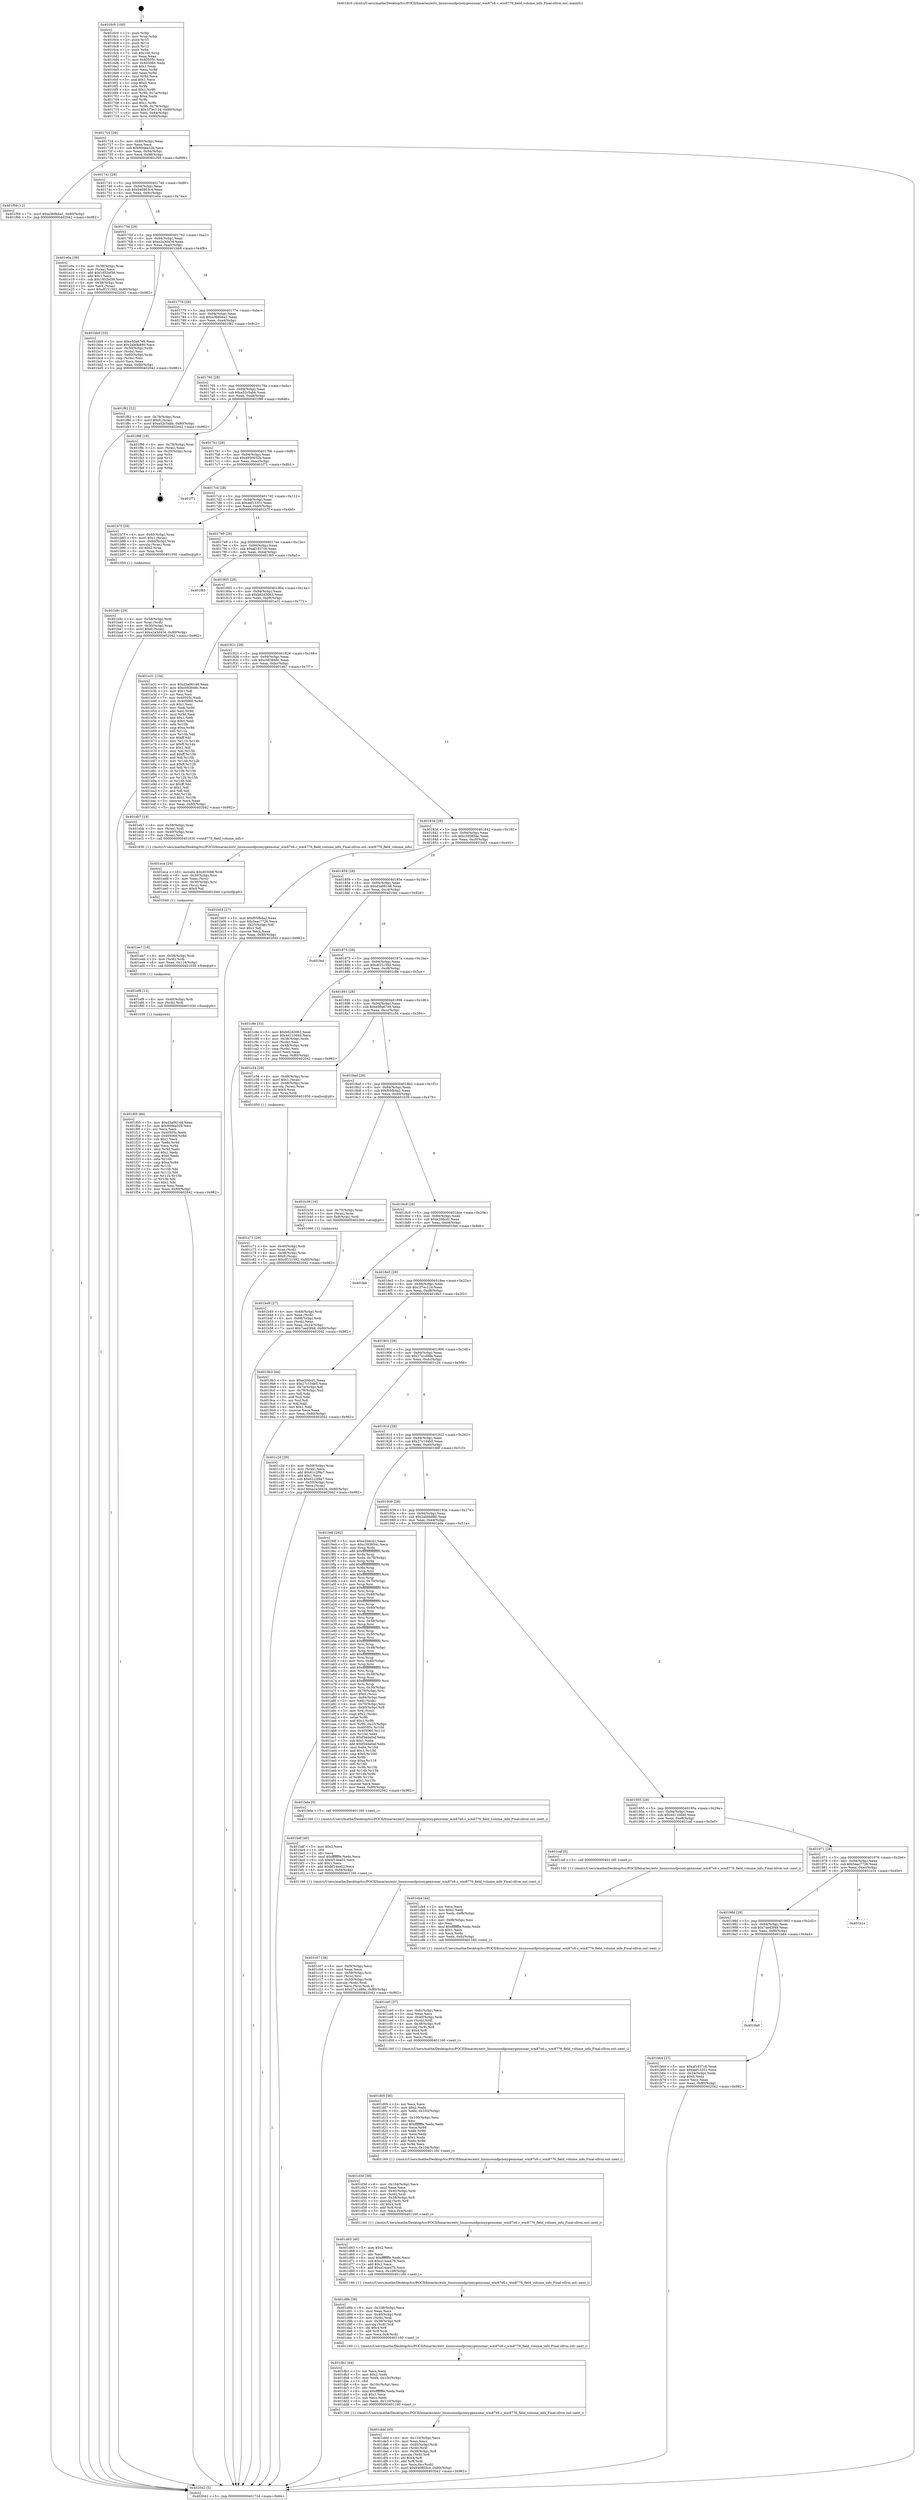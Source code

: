 digraph "0x4016c0" {
  label = "0x4016c0 (/mnt/c/Users/mathe/Desktop/tcc/POCII/binaries/extr_linuxsoundpcioxygenxonar_wm87x6.c_wm8776_field_volume_info_Final-ollvm.out::main(0))"
  labelloc = "t"
  node[shape=record]

  Entry [label="",width=0.3,height=0.3,shape=circle,fillcolor=black,style=filled]
  "0x401724" [label="{
     0x401724 [29]\l
     | [instrs]\l
     &nbsp;&nbsp;0x401724 \<+3\>: mov -0x80(%rbp),%eax\l
     &nbsp;&nbsp;0x401727 \<+2\>: mov %eax,%ecx\l
     &nbsp;&nbsp;0x401729 \<+6\>: sub $0x80dea32b,%ecx\l
     &nbsp;&nbsp;0x40172f \<+6\>: mov %eax,-0x94(%rbp)\l
     &nbsp;&nbsp;0x401735 \<+6\>: mov %ecx,-0x98(%rbp)\l
     &nbsp;&nbsp;0x40173b \<+6\>: je 0000000000401f59 \<main+0x899\>\l
  }"]
  "0x401f59" [label="{
     0x401f59 [12]\l
     | [instrs]\l
     &nbsp;&nbsp;0x401f59 \<+7\>: movl $0xa369bba1,-0x80(%rbp)\l
     &nbsp;&nbsp;0x401f60 \<+5\>: jmp 0000000000402042 \<main+0x982\>\l
  }"]
  "0x401741" [label="{
     0x401741 [28]\l
     | [instrs]\l
     &nbsp;&nbsp;0x401741 \<+5\>: jmp 0000000000401746 \<main+0x86\>\l
     &nbsp;&nbsp;0x401746 \<+6\>: mov -0x94(%rbp),%eax\l
     &nbsp;&nbsp;0x40174c \<+5\>: sub $0x940803c4,%eax\l
     &nbsp;&nbsp;0x401751 \<+6\>: mov %eax,-0x9c(%rbp)\l
     &nbsp;&nbsp;0x401757 \<+6\>: je 0000000000401e0a \<main+0x74a\>\l
  }"]
  Exit [label="",width=0.3,height=0.3,shape=circle,fillcolor=black,style=filled,peripheries=2]
  "0x401e0a" [label="{
     0x401e0a [39]\l
     | [instrs]\l
     &nbsp;&nbsp;0x401e0a \<+4\>: mov -0x38(%rbp),%rax\l
     &nbsp;&nbsp;0x401e0e \<+2\>: mov (%rax),%ecx\l
     &nbsp;&nbsp;0x401e10 \<+6\>: add $0x1852ef38,%ecx\l
     &nbsp;&nbsp;0x401e16 \<+3\>: add $0x1,%ecx\l
     &nbsp;&nbsp;0x401e19 \<+6\>: sub $0x1852ef38,%ecx\l
     &nbsp;&nbsp;0x401e1f \<+4\>: mov -0x38(%rbp),%rax\l
     &nbsp;&nbsp;0x401e23 \<+2\>: mov %ecx,(%rax)\l
     &nbsp;&nbsp;0x401e25 \<+7\>: movl $0xdf151592,-0x80(%rbp)\l
     &nbsp;&nbsp;0x401e2c \<+5\>: jmp 0000000000402042 \<main+0x982\>\l
  }"]
  "0x40175d" [label="{
     0x40175d [28]\l
     | [instrs]\l
     &nbsp;&nbsp;0x40175d \<+5\>: jmp 0000000000401762 \<main+0xa2\>\l
     &nbsp;&nbsp;0x401762 \<+6\>: mov -0x94(%rbp),%eax\l
     &nbsp;&nbsp;0x401768 \<+5\>: sub $0xa2a3d434,%eax\l
     &nbsp;&nbsp;0x40176d \<+6\>: mov %eax,-0xa0(%rbp)\l
     &nbsp;&nbsp;0x401773 \<+6\>: je 0000000000401bb9 \<main+0x4f9\>\l
  }"]
  "0x401f05" [label="{
     0x401f05 [84]\l
     | [instrs]\l
     &nbsp;&nbsp;0x401f05 \<+5\>: mov $0xd3a06148,%eax\l
     &nbsp;&nbsp;0x401f0a \<+5\>: mov $0x80dea32b,%esi\l
     &nbsp;&nbsp;0x401f0f \<+2\>: xor %ecx,%ecx\l
     &nbsp;&nbsp;0x401f11 \<+7\>: mov 0x40505c,%edx\l
     &nbsp;&nbsp;0x401f18 \<+8\>: mov 0x405060,%r8d\l
     &nbsp;&nbsp;0x401f20 \<+3\>: sub $0x1,%ecx\l
     &nbsp;&nbsp;0x401f23 \<+3\>: mov %edx,%r9d\l
     &nbsp;&nbsp;0x401f26 \<+3\>: add %ecx,%r9d\l
     &nbsp;&nbsp;0x401f29 \<+4\>: imul %r9d,%edx\l
     &nbsp;&nbsp;0x401f2d \<+3\>: and $0x1,%edx\l
     &nbsp;&nbsp;0x401f30 \<+3\>: cmp $0x0,%edx\l
     &nbsp;&nbsp;0x401f33 \<+4\>: sete %r10b\l
     &nbsp;&nbsp;0x401f37 \<+4\>: cmp $0xa,%r8d\l
     &nbsp;&nbsp;0x401f3b \<+4\>: setl %r11b\l
     &nbsp;&nbsp;0x401f3f \<+3\>: mov %r10b,%bl\l
     &nbsp;&nbsp;0x401f42 \<+3\>: and %r11b,%bl\l
     &nbsp;&nbsp;0x401f45 \<+3\>: xor %r11b,%r10b\l
     &nbsp;&nbsp;0x401f48 \<+3\>: or %r10b,%bl\l
     &nbsp;&nbsp;0x401f4b \<+3\>: test $0x1,%bl\l
     &nbsp;&nbsp;0x401f4e \<+3\>: cmovne %esi,%eax\l
     &nbsp;&nbsp;0x401f51 \<+3\>: mov %eax,-0x80(%rbp)\l
     &nbsp;&nbsp;0x401f54 \<+5\>: jmp 0000000000402042 \<main+0x982\>\l
  }"]
  "0x401bb9" [label="{
     0x401bb9 [33]\l
     | [instrs]\l
     &nbsp;&nbsp;0x401bb9 \<+5\>: mov $0xe50a67e9,%eax\l
     &nbsp;&nbsp;0x401bbe \<+5\>: mov $0x2ab0b880,%ecx\l
     &nbsp;&nbsp;0x401bc3 \<+4\>: mov -0x50(%rbp),%rdx\l
     &nbsp;&nbsp;0x401bc7 \<+2\>: mov (%rdx),%esi\l
     &nbsp;&nbsp;0x401bc9 \<+4\>: mov -0x60(%rbp),%rdx\l
     &nbsp;&nbsp;0x401bcd \<+2\>: cmp (%rdx),%esi\l
     &nbsp;&nbsp;0x401bcf \<+3\>: cmovl %ecx,%eax\l
     &nbsp;&nbsp;0x401bd2 \<+3\>: mov %eax,-0x80(%rbp)\l
     &nbsp;&nbsp;0x401bd5 \<+5\>: jmp 0000000000402042 \<main+0x982\>\l
  }"]
  "0x401779" [label="{
     0x401779 [28]\l
     | [instrs]\l
     &nbsp;&nbsp;0x401779 \<+5\>: jmp 000000000040177e \<main+0xbe\>\l
     &nbsp;&nbsp;0x40177e \<+6\>: mov -0x94(%rbp),%eax\l
     &nbsp;&nbsp;0x401784 \<+5\>: sub $0xa369bba1,%eax\l
     &nbsp;&nbsp;0x401789 \<+6\>: mov %eax,-0xa4(%rbp)\l
     &nbsp;&nbsp;0x40178f \<+6\>: je 0000000000401f82 \<main+0x8c2\>\l
  }"]
  "0x401ef9" [label="{
     0x401ef9 [12]\l
     | [instrs]\l
     &nbsp;&nbsp;0x401ef9 \<+4\>: mov -0x40(%rbp),%rdi\l
     &nbsp;&nbsp;0x401efd \<+3\>: mov (%rdi),%rdi\l
     &nbsp;&nbsp;0x401f00 \<+5\>: call 0000000000401030 \<free@plt\>\l
     | [calls]\l
     &nbsp;&nbsp;0x401030 \{1\} (unknown)\l
  }"]
  "0x401f82" [label="{
     0x401f82 [22]\l
     | [instrs]\l
     &nbsp;&nbsp;0x401f82 \<+4\>: mov -0x78(%rbp),%rax\l
     &nbsp;&nbsp;0x401f86 \<+6\>: movl $0x0,(%rax)\l
     &nbsp;&nbsp;0x401f8c \<+7\>: movl $0xa52c5abb,-0x80(%rbp)\l
     &nbsp;&nbsp;0x401f93 \<+5\>: jmp 0000000000402042 \<main+0x982\>\l
  }"]
  "0x401795" [label="{
     0x401795 [28]\l
     | [instrs]\l
     &nbsp;&nbsp;0x401795 \<+5\>: jmp 000000000040179a \<main+0xda\>\l
     &nbsp;&nbsp;0x40179a \<+6\>: mov -0x94(%rbp),%eax\l
     &nbsp;&nbsp;0x4017a0 \<+5\>: sub $0xa52c5abb,%eax\l
     &nbsp;&nbsp;0x4017a5 \<+6\>: mov %eax,-0xa8(%rbp)\l
     &nbsp;&nbsp;0x4017ab \<+6\>: je 0000000000401f98 \<main+0x8d8\>\l
  }"]
  "0x401ee7" [label="{
     0x401ee7 [18]\l
     | [instrs]\l
     &nbsp;&nbsp;0x401ee7 \<+4\>: mov -0x58(%rbp),%rdi\l
     &nbsp;&nbsp;0x401eeb \<+3\>: mov (%rdi),%rdi\l
     &nbsp;&nbsp;0x401eee \<+6\>: mov %eax,-0x114(%rbp)\l
     &nbsp;&nbsp;0x401ef4 \<+5\>: call 0000000000401030 \<free@plt\>\l
     | [calls]\l
     &nbsp;&nbsp;0x401030 \{1\} (unknown)\l
  }"]
  "0x401f98" [label="{
     0x401f98 [19]\l
     | [instrs]\l
     &nbsp;&nbsp;0x401f98 \<+4\>: mov -0x78(%rbp),%rax\l
     &nbsp;&nbsp;0x401f9c \<+2\>: mov (%rax),%eax\l
     &nbsp;&nbsp;0x401f9e \<+4\>: lea -0x20(%rbp),%rsp\l
     &nbsp;&nbsp;0x401fa2 \<+1\>: pop %rbx\l
     &nbsp;&nbsp;0x401fa3 \<+2\>: pop %r12\l
     &nbsp;&nbsp;0x401fa5 \<+2\>: pop %r14\l
     &nbsp;&nbsp;0x401fa7 \<+2\>: pop %r15\l
     &nbsp;&nbsp;0x401fa9 \<+1\>: pop %rbp\l
     &nbsp;&nbsp;0x401faa \<+1\>: ret\l
  }"]
  "0x4017b1" [label="{
     0x4017b1 [28]\l
     | [instrs]\l
     &nbsp;&nbsp;0x4017b1 \<+5\>: jmp 00000000004017b6 \<main+0xf6\>\l
     &nbsp;&nbsp;0x4017b6 \<+6\>: mov -0x94(%rbp),%eax\l
     &nbsp;&nbsp;0x4017bc \<+5\>: sub $0xa950032b,%eax\l
     &nbsp;&nbsp;0x4017c1 \<+6\>: mov %eax,-0xac(%rbp)\l
     &nbsp;&nbsp;0x4017c7 \<+6\>: je 0000000000401f71 \<main+0x8b1\>\l
  }"]
  "0x401eca" [label="{
     0x401eca [29]\l
     | [instrs]\l
     &nbsp;&nbsp;0x401eca \<+10\>: movabs $0x4030b6,%rdi\l
     &nbsp;&nbsp;0x401ed4 \<+4\>: mov -0x30(%rbp),%rsi\l
     &nbsp;&nbsp;0x401ed8 \<+2\>: mov %eax,(%rsi)\l
     &nbsp;&nbsp;0x401eda \<+4\>: mov -0x30(%rbp),%rsi\l
     &nbsp;&nbsp;0x401ede \<+2\>: mov (%rsi),%esi\l
     &nbsp;&nbsp;0x401ee0 \<+2\>: mov $0x0,%al\l
     &nbsp;&nbsp;0x401ee2 \<+5\>: call 0000000000401040 \<printf@plt\>\l
     | [calls]\l
     &nbsp;&nbsp;0x401040 \{1\} (unknown)\l
  }"]
  "0x401f71" [label="{
     0x401f71\l
  }", style=dashed]
  "0x4017cd" [label="{
     0x4017cd [28]\l
     | [instrs]\l
     &nbsp;&nbsp;0x4017cd \<+5\>: jmp 00000000004017d2 \<main+0x112\>\l
     &nbsp;&nbsp;0x4017d2 \<+6\>: mov -0x94(%rbp),%eax\l
     &nbsp;&nbsp;0x4017d8 \<+5\>: sub $0xaef13351,%eax\l
     &nbsp;&nbsp;0x4017dd \<+6\>: mov %eax,-0xb0(%rbp)\l
     &nbsp;&nbsp;0x4017e3 \<+6\>: je 0000000000401b7f \<main+0x4bf\>\l
  }"]
  "0x401ddd" [label="{
     0x401ddd [45]\l
     | [instrs]\l
     &nbsp;&nbsp;0x401ddd \<+6\>: mov -0x110(%rbp),%ecx\l
     &nbsp;&nbsp;0x401de3 \<+3\>: imul %eax,%ecx\l
     &nbsp;&nbsp;0x401de6 \<+4\>: mov -0x40(%rbp),%rdi\l
     &nbsp;&nbsp;0x401dea \<+3\>: mov (%rdi),%rdi\l
     &nbsp;&nbsp;0x401ded \<+4\>: mov -0x38(%rbp),%r8\l
     &nbsp;&nbsp;0x401df1 \<+3\>: movslq (%r8),%r8\l
     &nbsp;&nbsp;0x401df4 \<+4\>: shl $0x4,%r8\l
     &nbsp;&nbsp;0x401df8 \<+3\>: add %r8,%rdi\l
     &nbsp;&nbsp;0x401dfb \<+3\>: mov %ecx,0xc(%rdi)\l
     &nbsp;&nbsp;0x401dfe \<+7\>: movl $0x940803c4,-0x80(%rbp)\l
     &nbsp;&nbsp;0x401e05 \<+5\>: jmp 0000000000402042 \<main+0x982\>\l
  }"]
  "0x401b7f" [label="{
     0x401b7f [29]\l
     | [instrs]\l
     &nbsp;&nbsp;0x401b7f \<+4\>: mov -0x60(%rbp),%rax\l
     &nbsp;&nbsp;0x401b83 \<+6\>: movl $0x1,(%rax)\l
     &nbsp;&nbsp;0x401b89 \<+4\>: mov -0x60(%rbp),%rax\l
     &nbsp;&nbsp;0x401b8d \<+3\>: movslq (%rax),%rax\l
     &nbsp;&nbsp;0x401b90 \<+4\>: shl $0x2,%rax\l
     &nbsp;&nbsp;0x401b94 \<+3\>: mov %rax,%rdi\l
     &nbsp;&nbsp;0x401b97 \<+5\>: call 0000000000401050 \<malloc@plt\>\l
     | [calls]\l
     &nbsp;&nbsp;0x401050 \{1\} (unknown)\l
  }"]
  "0x4017e9" [label="{
     0x4017e9 [28]\l
     | [instrs]\l
     &nbsp;&nbsp;0x4017e9 \<+5\>: jmp 00000000004017ee \<main+0x12e\>\l
     &nbsp;&nbsp;0x4017ee \<+6\>: mov -0x94(%rbp),%eax\l
     &nbsp;&nbsp;0x4017f4 \<+5\>: sub $0xaf1837c6,%eax\l
     &nbsp;&nbsp;0x4017f9 \<+6\>: mov %eax,-0xb4(%rbp)\l
     &nbsp;&nbsp;0x4017ff \<+6\>: je 0000000000401f65 \<main+0x8a5\>\l
  }"]
  "0x401db1" [label="{
     0x401db1 [44]\l
     | [instrs]\l
     &nbsp;&nbsp;0x401db1 \<+2\>: xor %ecx,%ecx\l
     &nbsp;&nbsp;0x401db3 \<+5\>: mov $0x2,%edx\l
     &nbsp;&nbsp;0x401db8 \<+6\>: mov %edx,-0x10c(%rbp)\l
     &nbsp;&nbsp;0x401dbe \<+1\>: cltd\l
     &nbsp;&nbsp;0x401dbf \<+6\>: mov -0x10c(%rbp),%esi\l
     &nbsp;&nbsp;0x401dc5 \<+2\>: idiv %esi\l
     &nbsp;&nbsp;0x401dc7 \<+6\>: imul $0xfffffffe,%edx,%edx\l
     &nbsp;&nbsp;0x401dcd \<+3\>: sub $0x1,%ecx\l
     &nbsp;&nbsp;0x401dd0 \<+2\>: sub %ecx,%edx\l
     &nbsp;&nbsp;0x401dd2 \<+6\>: mov %edx,-0x110(%rbp)\l
     &nbsp;&nbsp;0x401dd8 \<+5\>: call 0000000000401160 \<next_i\>\l
     | [calls]\l
     &nbsp;&nbsp;0x401160 \{1\} (/mnt/c/Users/mathe/Desktop/tcc/POCII/binaries/extr_linuxsoundpcioxygenxonar_wm87x6.c_wm8776_field_volume_info_Final-ollvm.out::next_i)\l
  }"]
  "0x401f65" [label="{
     0x401f65\l
  }", style=dashed]
  "0x401805" [label="{
     0x401805 [28]\l
     | [instrs]\l
     &nbsp;&nbsp;0x401805 \<+5\>: jmp 000000000040180a \<main+0x14a\>\l
     &nbsp;&nbsp;0x40180a \<+6\>: mov -0x94(%rbp),%eax\l
     &nbsp;&nbsp;0x401810 \<+5\>: sub $0xb62d3063,%eax\l
     &nbsp;&nbsp;0x401815 \<+6\>: mov %eax,-0xb8(%rbp)\l
     &nbsp;&nbsp;0x40181b \<+6\>: je 0000000000401e31 \<main+0x771\>\l
  }"]
  "0x401d8b" [label="{
     0x401d8b [38]\l
     | [instrs]\l
     &nbsp;&nbsp;0x401d8b \<+6\>: mov -0x108(%rbp),%ecx\l
     &nbsp;&nbsp;0x401d91 \<+3\>: imul %eax,%ecx\l
     &nbsp;&nbsp;0x401d94 \<+4\>: mov -0x40(%rbp),%rdi\l
     &nbsp;&nbsp;0x401d98 \<+3\>: mov (%rdi),%rdi\l
     &nbsp;&nbsp;0x401d9b \<+4\>: mov -0x38(%rbp),%r8\l
     &nbsp;&nbsp;0x401d9f \<+3\>: movslq (%r8),%r8\l
     &nbsp;&nbsp;0x401da2 \<+4\>: shl $0x4,%r8\l
     &nbsp;&nbsp;0x401da6 \<+3\>: add %r8,%rdi\l
     &nbsp;&nbsp;0x401da9 \<+3\>: mov %ecx,0x8(%rdi)\l
     &nbsp;&nbsp;0x401dac \<+5\>: call 0000000000401160 \<next_i\>\l
     | [calls]\l
     &nbsp;&nbsp;0x401160 \{1\} (/mnt/c/Users/mathe/Desktop/tcc/POCII/binaries/extr_linuxsoundpcioxygenxonar_wm87x6.c_wm8776_field_volume_info_Final-ollvm.out::next_i)\l
  }"]
  "0x401e31" [label="{
     0x401e31 [134]\l
     | [instrs]\l
     &nbsp;&nbsp;0x401e31 \<+5\>: mov $0xd3a06148,%eax\l
     &nbsp;&nbsp;0x401e36 \<+5\>: mov $0xc083848c,%ecx\l
     &nbsp;&nbsp;0x401e3b \<+2\>: mov $0x1,%dl\l
     &nbsp;&nbsp;0x401e3d \<+2\>: xor %esi,%esi\l
     &nbsp;&nbsp;0x401e3f \<+7\>: mov 0x40505c,%edi\l
     &nbsp;&nbsp;0x401e46 \<+8\>: mov 0x405060,%r8d\l
     &nbsp;&nbsp;0x401e4e \<+3\>: sub $0x1,%esi\l
     &nbsp;&nbsp;0x401e51 \<+3\>: mov %edi,%r9d\l
     &nbsp;&nbsp;0x401e54 \<+3\>: add %esi,%r9d\l
     &nbsp;&nbsp;0x401e57 \<+4\>: imul %r9d,%edi\l
     &nbsp;&nbsp;0x401e5b \<+3\>: and $0x1,%edi\l
     &nbsp;&nbsp;0x401e5e \<+3\>: cmp $0x0,%edi\l
     &nbsp;&nbsp;0x401e61 \<+4\>: sete %r10b\l
     &nbsp;&nbsp;0x401e65 \<+4\>: cmp $0xa,%r8d\l
     &nbsp;&nbsp;0x401e69 \<+4\>: setl %r11b\l
     &nbsp;&nbsp;0x401e6d \<+3\>: mov %r10b,%bl\l
     &nbsp;&nbsp;0x401e70 \<+3\>: xor $0xff,%bl\l
     &nbsp;&nbsp;0x401e73 \<+3\>: mov %r11b,%r14b\l
     &nbsp;&nbsp;0x401e76 \<+4\>: xor $0xff,%r14b\l
     &nbsp;&nbsp;0x401e7a \<+3\>: xor $0x1,%dl\l
     &nbsp;&nbsp;0x401e7d \<+3\>: mov %bl,%r15b\l
     &nbsp;&nbsp;0x401e80 \<+4\>: and $0xff,%r15b\l
     &nbsp;&nbsp;0x401e84 \<+3\>: and %dl,%r10b\l
     &nbsp;&nbsp;0x401e87 \<+3\>: mov %r14b,%r12b\l
     &nbsp;&nbsp;0x401e8a \<+4\>: and $0xff,%r12b\l
     &nbsp;&nbsp;0x401e8e \<+3\>: and %dl,%r11b\l
     &nbsp;&nbsp;0x401e91 \<+3\>: or %r10b,%r15b\l
     &nbsp;&nbsp;0x401e94 \<+3\>: or %r11b,%r12b\l
     &nbsp;&nbsp;0x401e97 \<+3\>: xor %r12b,%r15b\l
     &nbsp;&nbsp;0x401e9a \<+3\>: or %r14b,%bl\l
     &nbsp;&nbsp;0x401e9d \<+3\>: xor $0xff,%bl\l
     &nbsp;&nbsp;0x401ea0 \<+3\>: or $0x1,%dl\l
     &nbsp;&nbsp;0x401ea3 \<+2\>: and %dl,%bl\l
     &nbsp;&nbsp;0x401ea5 \<+3\>: or %bl,%r15b\l
     &nbsp;&nbsp;0x401ea8 \<+4\>: test $0x1,%r15b\l
     &nbsp;&nbsp;0x401eac \<+3\>: cmovne %ecx,%eax\l
     &nbsp;&nbsp;0x401eaf \<+3\>: mov %eax,-0x80(%rbp)\l
     &nbsp;&nbsp;0x401eb2 \<+5\>: jmp 0000000000402042 \<main+0x982\>\l
  }"]
  "0x401821" [label="{
     0x401821 [28]\l
     | [instrs]\l
     &nbsp;&nbsp;0x401821 \<+5\>: jmp 0000000000401826 \<main+0x166\>\l
     &nbsp;&nbsp;0x401826 \<+6\>: mov -0x94(%rbp),%eax\l
     &nbsp;&nbsp;0x40182c \<+5\>: sub $0xc083848c,%eax\l
     &nbsp;&nbsp;0x401831 \<+6\>: mov %eax,-0xbc(%rbp)\l
     &nbsp;&nbsp;0x401837 \<+6\>: je 0000000000401eb7 \<main+0x7f7\>\l
  }"]
  "0x401d63" [label="{
     0x401d63 [40]\l
     | [instrs]\l
     &nbsp;&nbsp;0x401d63 \<+5\>: mov $0x2,%ecx\l
     &nbsp;&nbsp;0x401d68 \<+1\>: cltd\l
     &nbsp;&nbsp;0x401d69 \<+2\>: idiv %ecx\l
     &nbsp;&nbsp;0x401d6b \<+6\>: imul $0xfffffffe,%edx,%ecx\l
     &nbsp;&nbsp;0x401d71 \<+6\>: sub $0xa14ae47b,%ecx\l
     &nbsp;&nbsp;0x401d77 \<+3\>: add $0x1,%ecx\l
     &nbsp;&nbsp;0x401d7a \<+6\>: add $0xa14ae47b,%ecx\l
     &nbsp;&nbsp;0x401d80 \<+6\>: mov %ecx,-0x108(%rbp)\l
     &nbsp;&nbsp;0x401d86 \<+5\>: call 0000000000401160 \<next_i\>\l
     | [calls]\l
     &nbsp;&nbsp;0x401160 \{1\} (/mnt/c/Users/mathe/Desktop/tcc/POCII/binaries/extr_linuxsoundpcioxygenxonar_wm87x6.c_wm8776_field_volume_info_Final-ollvm.out::next_i)\l
  }"]
  "0x401eb7" [label="{
     0x401eb7 [19]\l
     | [instrs]\l
     &nbsp;&nbsp;0x401eb7 \<+4\>: mov -0x58(%rbp),%rax\l
     &nbsp;&nbsp;0x401ebb \<+3\>: mov (%rax),%rdi\l
     &nbsp;&nbsp;0x401ebe \<+4\>: mov -0x40(%rbp),%rax\l
     &nbsp;&nbsp;0x401ec2 \<+3\>: mov (%rax),%rsi\l
     &nbsp;&nbsp;0x401ec5 \<+5\>: call 0000000000401630 \<wm8776_field_volume_info\>\l
     | [calls]\l
     &nbsp;&nbsp;0x401630 \{1\} (/mnt/c/Users/mathe/Desktop/tcc/POCII/binaries/extr_linuxsoundpcioxygenxonar_wm87x6.c_wm8776_field_volume_info_Final-ollvm.out::wm8776_field_volume_info)\l
  }"]
  "0x40183d" [label="{
     0x40183d [28]\l
     | [instrs]\l
     &nbsp;&nbsp;0x40183d \<+5\>: jmp 0000000000401842 \<main+0x182\>\l
     &nbsp;&nbsp;0x401842 \<+6\>: mov -0x94(%rbp),%eax\l
     &nbsp;&nbsp;0x401848 \<+5\>: sub $0xc393854c,%eax\l
     &nbsp;&nbsp;0x40184d \<+6\>: mov %eax,-0xc0(%rbp)\l
     &nbsp;&nbsp;0x401853 \<+6\>: je 0000000000401b03 \<main+0x443\>\l
  }"]
  "0x401d3d" [label="{
     0x401d3d [38]\l
     | [instrs]\l
     &nbsp;&nbsp;0x401d3d \<+6\>: mov -0x104(%rbp),%ecx\l
     &nbsp;&nbsp;0x401d43 \<+3\>: imul %eax,%ecx\l
     &nbsp;&nbsp;0x401d46 \<+4\>: mov -0x40(%rbp),%rdi\l
     &nbsp;&nbsp;0x401d4a \<+3\>: mov (%rdi),%rdi\l
     &nbsp;&nbsp;0x401d4d \<+4\>: mov -0x38(%rbp),%r8\l
     &nbsp;&nbsp;0x401d51 \<+3\>: movslq (%r8),%r8\l
     &nbsp;&nbsp;0x401d54 \<+4\>: shl $0x4,%r8\l
     &nbsp;&nbsp;0x401d58 \<+3\>: add %r8,%rdi\l
     &nbsp;&nbsp;0x401d5b \<+3\>: mov %ecx,0x4(%rdi)\l
     &nbsp;&nbsp;0x401d5e \<+5\>: call 0000000000401160 \<next_i\>\l
     | [calls]\l
     &nbsp;&nbsp;0x401160 \{1\} (/mnt/c/Users/mathe/Desktop/tcc/POCII/binaries/extr_linuxsoundpcioxygenxonar_wm87x6.c_wm8776_field_volume_info_Final-ollvm.out::next_i)\l
  }"]
  "0x401b03" [label="{
     0x401b03 [27]\l
     | [instrs]\l
     &nbsp;&nbsp;0x401b03 \<+5\>: mov $0xf05fb4a2,%eax\l
     &nbsp;&nbsp;0x401b08 \<+5\>: mov $0x5eac7726,%ecx\l
     &nbsp;&nbsp;0x401b0d \<+3\>: mov -0x25(%rbp),%dl\l
     &nbsp;&nbsp;0x401b10 \<+3\>: test $0x1,%dl\l
     &nbsp;&nbsp;0x401b13 \<+3\>: cmovne %ecx,%eax\l
     &nbsp;&nbsp;0x401b16 \<+3\>: mov %eax,-0x80(%rbp)\l
     &nbsp;&nbsp;0x401b19 \<+5\>: jmp 0000000000402042 \<main+0x982\>\l
  }"]
  "0x401859" [label="{
     0x401859 [28]\l
     | [instrs]\l
     &nbsp;&nbsp;0x401859 \<+5\>: jmp 000000000040185e \<main+0x19e\>\l
     &nbsp;&nbsp;0x40185e \<+6\>: mov -0x94(%rbp),%eax\l
     &nbsp;&nbsp;0x401864 \<+5\>: sub $0xd3a06148,%eax\l
     &nbsp;&nbsp;0x401869 \<+6\>: mov %eax,-0xc4(%rbp)\l
     &nbsp;&nbsp;0x40186f \<+6\>: je 0000000000401fed \<main+0x92d\>\l
  }"]
  "0x401d05" [label="{
     0x401d05 [56]\l
     | [instrs]\l
     &nbsp;&nbsp;0x401d05 \<+2\>: xor %ecx,%ecx\l
     &nbsp;&nbsp;0x401d07 \<+5\>: mov $0x2,%edx\l
     &nbsp;&nbsp;0x401d0c \<+6\>: mov %edx,-0x100(%rbp)\l
     &nbsp;&nbsp;0x401d12 \<+1\>: cltd\l
     &nbsp;&nbsp;0x401d13 \<+6\>: mov -0x100(%rbp),%esi\l
     &nbsp;&nbsp;0x401d19 \<+2\>: idiv %esi\l
     &nbsp;&nbsp;0x401d1b \<+6\>: imul $0xfffffffe,%edx,%edx\l
     &nbsp;&nbsp;0x401d21 \<+3\>: mov %ecx,%r9d\l
     &nbsp;&nbsp;0x401d24 \<+3\>: sub %edx,%r9d\l
     &nbsp;&nbsp;0x401d27 \<+2\>: mov %ecx,%edx\l
     &nbsp;&nbsp;0x401d29 \<+3\>: sub $0x1,%edx\l
     &nbsp;&nbsp;0x401d2c \<+3\>: add %edx,%r9d\l
     &nbsp;&nbsp;0x401d2f \<+3\>: sub %r9d,%ecx\l
     &nbsp;&nbsp;0x401d32 \<+6\>: mov %ecx,-0x104(%rbp)\l
     &nbsp;&nbsp;0x401d38 \<+5\>: call 0000000000401160 \<next_i\>\l
     | [calls]\l
     &nbsp;&nbsp;0x401160 \{1\} (/mnt/c/Users/mathe/Desktop/tcc/POCII/binaries/extr_linuxsoundpcioxygenxonar_wm87x6.c_wm8776_field_volume_info_Final-ollvm.out::next_i)\l
  }"]
  "0x401fed" [label="{
     0x401fed\l
  }", style=dashed]
  "0x401875" [label="{
     0x401875 [28]\l
     | [instrs]\l
     &nbsp;&nbsp;0x401875 \<+5\>: jmp 000000000040187a \<main+0x1ba\>\l
     &nbsp;&nbsp;0x40187a \<+6\>: mov -0x94(%rbp),%eax\l
     &nbsp;&nbsp;0x401880 \<+5\>: sub $0xdf151592,%eax\l
     &nbsp;&nbsp;0x401885 \<+6\>: mov %eax,-0xc8(%rbp)\l
     &nbsp;&nbsp;0x40188b \<+6\>: je 0000000000401c8e \<main+0x5ce\>\l
  }"]
  "0x401ce0" [label="{
     0x401ce0 [37]\l
     | [instrs]\l
     &nbsp;&nbsp;0x401ce0 \<+6\>: mov -0xfc(%rbp),%ecx\l
     &nbsp;&nbsp;0x401ce6 \<+3\>: imul %eax,%ecx\l
     &nbsp;&nbsp;0x401ce9 \<+4\>: mov -0x40(%rbp),%rdi\l
     &nbsp;&nbsp;0x401ced \<+3\>: mov (%rdi),%rdi\l
     &nbsp;&nbsp;0x401cf0 \<+4\>: mov -0x38(%rbp),%r8\l
     &nbsp;&nbsp;0x401cf4 \<+3\>: movslq (%r8),%r8\l
     &nbsp;&nbsp;0x401cf7 \<+4\>: shl $0x4,%r8\l
     &nbsp;&nbsp;0x401cfb \<+3\>: add %r8,%rdi\l
     &nbsp;&nbsp;0x401cfe \<+2\>: mov %ecx,(%rdi)\l
     &nbsp;&nbsp;0x401d00 \<+5\>: call 0000000000401160 \<next_i\>\l
     | [calls]\l
     &nbsp;&nbsp;0x401160 \{1\} (/mnt/c/Users/mathe/Desktop/tcc/POCII/binaries/extr_linuxsoundpcioxygenxonar_wm87x6.c_wm8776_field_volume_info_Final-ollvm.out::next_i)\l
  }"]
  "0x401c8e" [label="{
     0x401c8e [33]\l
     | [instrs]\l
     &nbsp;&nbsp;0x401c8e \<+5\>: mov $0xb62d3063,%eax\l
     &nbsp;&nbsp;0x401c93 \<+5\>: mov $0x4d110d40,%ecx\l
     &nbsp;&nbsp;0x401c98 \<+4\>: mov -0x38(%rbp),%rdx\l
     &nbsp;&nbsp;0x401c9c \<+2\>: mov (%rdx),%esi\l
     &nbsp;&nbsp;0x401c9e \<+4\>: mov -0x48(%rbp),%rdx\l
     &nbsp;&nbsp;0x401ca2 \<+2\>: cmp (%rdx),%esi\l
     &nbsp;&nbsp;0x401ca4 \<+3\>: cmovl %ecx,%eax\l
     &nbsp;&nbsp;0x401ca7 \<+3\>: mov %eax,-0x80(%rbp)\l
     &nbsp;&nbsp;0x401caa \<+5\>: jmp 0000000000402042 \<main+0x982\>\l
  }"]
  "0x401891" [label="{
     0x401891 [28]\l
     | [instrs]\l
     &nbsp;&nbsp;0x401891 \<+5\>: jmp 0000000000401896 \<main+0x1d6\>\l
     &nbsp;&nbsp;0x401896 \<+6\>: mov -0x94(%rbp),%eax\l
     &nbsp;&nbsp;0x40189c \<+5\>: sub $0xe50a67e9,%eax\l
     &nbsp;&nbsp;0x4018a1 \<+6\>: mov %eax,-0xcc(%rbp)\l
     &nbsp;&nbsp;0x4018a7 \<+6\>: je 0000000000401c54 \<main+0x594\>\l
  }"]
  "0x401cb4" [label="{
     0x401cb4 [44]\l
     | [instrs]\l
     &nbsp;&nbsp;0x401cb4 \<+2\>: xor %ecx,%ecx\l
     &nbsp;&nbsp;0x401cb6 \<+5\>: mov $0x2,%edx\l
     &nbsp;&nbsp;0x401cbb \<+6\>: mov %edx,-0xf8(%rbp)\l
     &nbsp;&nbsp;0x401cc1 \<+1\>: cltd\l
     &nbsp;&nbsp;0x401cc2 \<+6\>: mov -0xf8(%rbp),%esi\l
     &nbsp;&nbsp;0x401cc8 \<+2\>: idiv %esi\l
     &nbsp;&nbsp;0x401cca \<+6\>: imul $0xfffffffe,%edx,%edx\l
     &nbsp;&nbsp;0x401cd0 \<+3\>: sub $0x1,%ecx\l
     &nbsp;&nbsp;0x401cd3 \<+2\>: sub %ecx,%edx\l
     &nbsp;&nbsp;0x401cd5 \<+6\>: mov %edx,-0xfc(%rbp)\l
     &nbsp;&nbsp;0x401cdb \<+5\>: call 0000000000401160 \<next_i\>\l
     | [calls]\l
     &nbsp;&nbsp;0x401160 \{1\} (/mnt/c/Users/mathe/Desktop/tcc/POCII/binaries/extr_linuxsoundpcioxygenxonar_wm87x6.c_wm8776_field_volume_info_Final-ollvm.out::next_i)\l
  }"]
  "0x401c54" [label="{
     0x401c54 [29]\l
     | [instrs]\l
     &nbsp;&nbsp;0x401c54 \<+4\>: mov -0x48(%rbp),%rax\l
     &nbsp;&nbsp;0x401c58 \<+6\>: movl $0x1,(%rax)\l
     &nbsp;&nbsp;0x401c5e \<+4\>: mov -0x48(%rbp),%rax\l
     &nbsp;&nbsp;0x401c62 \<+3\>: movslq (%rax),%rax\l
     &nbsp;&nbsp;0x401c65 \<+4\>: shl $0x4,%rax\l
     &nbsp;&nbsp;0x401c69 \<+3\>: mov %rax,%rdi\l
     &nbsp;&nbsp;0x401c6c \<+5\>: call 0000000000401050 \<malloc@plt\>\l
     | [calls]\l
     &nbsp;&nbsp;0x401050 \{1\} (unknown)\l
  }"]
  "0x4018ad" [label="{
     0x4018ad [28]\l
     | [instrs]\l
     &nbsp;&nbsp;0x4018ad \<+5\>: jmp 00000000004018b2 \<main+0x1f2\>\l
     &nbsp;&nbsp;0x4018b2 \<+6\>: mov -0x94(%rbp),%eax\l
     &nbsp;&nbsp;0x4018b8 \<+5\>: sub $0xf05fb4a2,%eax\l
     &nbsp;&nbsp;0x4018bd \<+6\>: mov %eax,-0xd0(%rbp)\l
     &nbsp;&nbsp;0x4018c3 \<+6\>: je 0000000000401b39 \<main+0x479\>\l
  }"]
  "0x401c71" [label="{
     0x401c71 [29]\l
     | [instrs]\l
     &nbsp;&nbsp;0x401c71 \<+4\>: mov -0x40(%rbp),%rdi\l
     &nbsp;&nbsp;0x401c75 \<+3\>: mov %rax,(%rdi)\l
     &nbsp;&nbsp;0x401c78 \<+4\>: mov -0x38(%rbp),%rax\l
     &nbsp;&nbsp;0x401c7c \<+6\>: movl $0x0,(%rax)\l
     &nbsp;&nbsp;0x401c82 \<+7\>: movl $0xdf151592,-0x80(%rbp)\l
     &nbsp;&nbsp;0x401c89 \<+5\>: jmp 0000000000402042 \<main+0x982\>\l
  }"]
  "0x401b39" [label="{
     0x401b39 [16]\l
     | [instrs]\l
     &nbsp;&nbsp;0x401b39 \<+4\>: mov -0x70(%rbp),%rax\l
     &nbsp;&nbsp;0x401b3d \<+3\>: mov (%rax),%rax\l
     &nbsp;&nbsp;0x401b40 \<+4\>: mov 0x8(%rax),%rdi\l
     &nbsp;&nbsp;0x401b44 \<+5\>: call 0000000000401060 \<atoi@plt\>\l
     | [calls]\l
     &nbsp;&nbsp;0x401060 \{1\} (unknown)\l
  }"]
  "0x4018c9" [label="{
     0x4018c9 [28]\l
     | [instrs]\l
     &nbsp;&nbsp;0x4018c9 \<+5\>: jmp 00000000004018ce \<main+0x20e\>\l
     &nbsp;&nbsp;0x4018ce \<+6\>: mov -0x94(%rbp),%eax\l
     &nbsp;&nbsp;0x4018d4 \<+5\>: sub $0xe20dcd1,%eax\l
     &nbsp;&nbsp;0x4018d9 \<+6\>: mov %eax,-0xd4(%rbp)\l
     &nbsp;&nbsp;0x4018df \<+6\>: je 0000000000401fab \<main+0x8eb\>\l
  }"]
  "0x401c07" [label="{
     0x401c07 [38]\l
     | [instrs]\l
     &nbsp;&nbsp;0x401c07 \<+6\>: mov -0xf4(%rbp),%ecx\l
     &nbsp;&nbsp;0x401c0d \<+3\>: imul %eax,%ecx\l
     &nbsp;&nbsp;0x401c10 \<+4\>: mov -0x58(%rbp),%rsi\l
     &nbsp;&nbsp;0x401c14 \<+3\>: mov (%rsi),%rsi\l
     &nbsp;&nbsp;0x401c17 \<+4\>: mov -0x50(%rbp),%rdi\l
     &nbsp;&nbsp;0x401c1b \<+3\>: movslq (%rdi),%rdi\l
     &nbsp;&nbsp;0x401c1e \<+3\>: mov %ecx,(%rsi,%rdi,4)\l
     &nbsp;&nbsp;0x401c21 \<+7\>: movl $0x27a1d88e,-0x80(%rbp)\l
     &nbsp;&nbsp;0x401c28 \<+5\>: jmp 0000000000402042 \<main+0x982\>\l
  }"]
  "0x401fab" [label="{
     0x401fab\l
  }", style=dashed]
  "0x4018e5" [label="{
     0x4018e5 [28]\l
     | [instrs]\l
     &nbsp;&nbsp;0x4018e5 \<+5\>: jmp 00000000004018ea \<main+0x22a\>\l
     &nbsp;&nbsp;0x4018ea \<+6\>: mov -0x94(%rbp),%eax\l
     &nbsp;&nbsp;0x4018f0 \<+5\>: sub $0x1f7ec124,%eax\l
     &nbsp;&nbsp;0x4018f5 \<+6\>: mov %eax,-0xd8(%rbp)\l
     &nbsp;&nbsp;0x4018fb \<+6\>: je 00000000004019b3 \<main+0x2f3\>\l
  }"]
  "0x401bdf" [label="{
     0x401bdf [40]\l
     | [instrs]\l
     &nbsp;&nbsp;0x401bdf \<+5\>: mov $0x2,%ecx\l
     &nbsp;&nbsp;0x401be4 \<+1\>: cltd\l
     &nbsp;&nbsp;0x401be5 \<+2\>: idiv %ecx\l
     &nbsp;&nbsp;0x401be7 \<+6\>: imul $0xfffffffe,%edx,%ecx\l
     &nbsp;&nbsp;0x401bed \<+6\>: sub $0xbf14ea02,%ecx\l
     &nbsp;&nbsp;0x401bf3 \<+3\>: add $0x1,%ecx\l
     &nbsp;&nbsp;0x401bf6 \<+6\>: add $0xbf14ea02,%ecx\l
     &nbsp;&nbsp;0x401bfc \<+6\>: mov %ecx,-0xf4(%rbp)\l
     &nbsp;&nbsp;0x401c02 \<+5\>: call 0000000000401160 \<next_i\>\l
     | [calls]\l
     &nbsp;&nbsp;0x401160 \{1\} (/mnt/c/Users/mathe/Desktop/tcc/POCII/binaries/extr_linuxsoundpcioxygenxonar_wm87x6.c_wm8776_field_volume_info_Final-ollvm.out::next_i)\l
  }"]
  "0x4019b3" [label="{
     0x4019b3 [44]\l
     | [instrs]\l
     &nbsp;&nbsp;0x4019b3 \<+5\>: mov $0xe20dcd1,%eax\l
     &nbsp;&nbsp;0x4019b8 \<+5\>: mov $0x27c104b5,%ecx\l
     &nbsp;&nbsp;0x4019bd \<+3\>: mov -0x7a(%rbp),%dl\l
     &nbsp;&nbsp;0x4019c0 \<+4\>: mov -0x79(%rbp),%sil\l
     &nbsp;&nbsp;0x4019c4 \<+3\>: mov %dl,%dil\l
     &nbsp;&nbsp;0x4019c7 \<+3\>: and %sil,%dil\l
     &nbsp;&nbsp;0x4019ca \<+3\>: xor %sil,%dl\l
     &nbsp;&nbsp;0x4019cd \<+3\>: or %dl,%dil\l
     &nbsp;&nbsp;0x4019d0 \<+4\>: test $0x1,%dil\l
     &nbsp;&nbsp;0x4019d4 \<+3\>: cmovne %ecx,%eax\l
     &nbsp;&nbsp;0x4019d7 \<+3\>: mov %eax,-0x80(%rbp)\l
     &nbsp;&nbsp;0x4019da \<+5\>: jmp 0000000000402042 \<main+0x982\>\l
  }"]
  "0x401901" [label="{
     0x401901 [28]\l
     | [instrs]\l
     &nbsp;&nbsp;0x401901 \<+5\>: jmp 0000000000401906 \<main+0x246\>\l
     &nbsp;&nbsp;0x401906 \<+6\>: mov -0x94(%rbp),%eax\l
     &nbsp;&nbsp;0x40190c \<+5\>: sub $0x27a1d88e,%eax\l
     &nbsp;&nbsp;0x401911 \<+6\>: mov %eax,-0xdc(%rbp)\l
     &nbsp;&nbsp;0x401917 \<+6\>: je 0000000000401c2d \<main+0x56d\>\l
  }"]
  "0x402042" [label="{
     0x402042 [5]\l
     | [instrs]\l
     &nbsp;&nbsp;0x402042 \<+5\>: jmp 0000000000401724 \<main+0x64\>\l
  }"]
  "0x4016c0" [label="{
     0x4016c0 [100]\l
     | [instrs]\l
     &nbsp;&nbsp;0x4016c0 \<+1\>: push %rbp\l
     &nbsp;&nbsp;0x4016c1 \<+3\>: mov %rsp,%rbp\l
     &nbsp;&nbsp;0x4016c4 \<+2\>: push %r15\l
     &nbsp;&nbsp;0x4016c6 \<+2\>: push %r14\l
     &nbsp;&nbsp;0x4016c8 \<+2\>: push %r12\l
     &nbsp;&nbsp;0x4016ca \<+1\>: push %rbx\l
     &nbsp;&nbsp;0x4016cb \<+7\>: sub $0x100,%rsp\l
     &nbsp;&nbsp;0x4016d2 \<+2\>: xor %eax,%eax\l
     &nbsp;&nbsp;0x4016d4 \<+7\>: mov 0x40505c,%ecx\l
     &nbsp;&nbsp;0x4016db \<+7\>: mov 0x405060,%edx\l
     &nbsp;&nbsp;0x4016e2 \<+3\>: sub $0x1,%eax\l
     &nbsp;&nbsp;0x4016e5 \<+3\>: mov %ecx,%r8d\l
     &nbsp;&nbsp;0x4016e8 \<+3\>: add %eax,%r8d\l
     &nbsp;&nbsp;0x4016eb \<+4\>: imul %r8d,%ecx\l
     &nbsp;&nbsp;0x4016ef \<+3\>: and $0x1,%ecx\l
     &nbsp;&nbsp;0x4016f2 \<+3\>: cmp $0x0,%ecx\l
     &nbsp;&nbsp;0x4016f5 \<+4\>: sete %r9b\l
     &nbsp;&nbsp;0x4016f9 \<+4\>: and $0x1,%r9b\l
     &nbsp;&nbsp;0x4016fd \<+4\>: mov %r9b,-0x7a(%rbp)\l
     &nbsp;&nbsp;0x401701 \<+3\>: cmp $0xa,%edx\l
     &nbsp;&nbsp;0x401704 \<+4\>: setl %r9b\l
     &nbsp;&nbsp;0x401708 \<+4\>: and $0x1,%r9b\l
     &nbsp;&nbsp;0x40170c \<+4\>: mov %r9b,-0x79(%rbp)\l
     &nbsp;&nbsp;0x401710 \<+7\>: movl $0x1f7ec124,-0x80(%rbp)\l
     &nbsp;&nbsp;0x401717 \<+6\>: mov %edi,-0x84(%rbp)\l
     &nbsp;&nbsp;0x40171d \<+7\>: mov %rsi,-0x90(%rbp)\l
  }"]
  "0x401b9c" [label="{
     0x401b9c [29]\l
     | [instrs]\l
     &nbsp;&nbsp;0x401b9c \<+4\>: mov -0x58(%rbp),%rdi\l
     &nbsp;&nbsp;0x401ba0 \<+3\>: mov %rax,(%rdi)\l
     &nbsp;&nbsp;0x401ba3 \<+4\>: mov -0x50(%rbp),%rax\l
     &nbsp;&nbsp;0x401ba7 \<+6\>: movl $0x0,(%rax)\l
     &nbsp;&nbsp;0x401bad \<+7\>: movl $0xa2a3d434,-0x80(%rbp)\l
     &nbsp;&nbsp;0x401bb4 \<+5\>: jmp 0000000000402042 \<main+0x982\>\l
  }"]
  "0x401c2d" [label="{
     0x401c2d [39]\l
     | [instrs]\l
     &nbsp;&nbsp;0x401c2d \<+4\>: mov -0x50(%rbp),%rax\l
     &nbsp;&nbsp;0x401c31 \<+2\>: mov (%rax),%ecx\l
     &nbsp;&nbsp;0x401c33 \<+6\>: add $0x61c2f9a7,%ecx\l
     &nbsp;&nbsp;0x401c39 \<+3\>: add $0x1,%ecx\l
     &nbsp;&nbsp;0x401c3c \<+6\>: sub $0x61c2f9a7,%ecx\l
     &nbsp;&nbsp;0x401c42 \<+4\>: mov -0x50(%rbp),%rax\l
     &nbsp;&nbsp;0x401c46 \<+2\>: mov %ecx,(%rax)\l
     &nbsp;&nbsp;0x401c48 \<+7\>: movl $0xa2a3d434,-0x80(%rbp)\l
     &nbsp;&nbsp;0x401c4f \<+5\>: jmp 0000000000402042 \<main+0x982\>\l
  }"]
  "0x40191d" [label="{
     0x40191d [28]\l
     | [instrs]\l
     &nbsp;&nbsp;0x40191d \<+5\>: jmp 0000000000401922 \<main+0x262\>\l
     &nbsp;&nbsp;0x401922 \<+6\>: mov -0x94(%rbp),%eax\l
     &nbsp;&nbsp;0x401928 \<+5\>: sub $0x27c104b5,%eax\l
     &nbsp;&nbsp;0x40192d \<+6\>: mov %eax,-0xe0(%rbp)\l
     &nbsp;&nbsp;0x401933 \<+6\>: je 00000000004019df \<main+0x31f\>\l
  }"]
  "0x4019a9" [label="{
     0x4019a9\l
  }", style=dashed]
  "0x4019df" [label="{
     0x4019df [292]\l
     | [instrs]\l
     &nbsp;&nbsp;0x4019df \<+5\>: mov $0xe20dcd1,%eax\l
     &nbsp;&nbsp;0x4019e4 \<+5\>: mov $0xc393854c,%ecx\l
     &nbsp;&nbsp;0x4019e9 \<+3\>: mov %rsp,%rdx\l
     &nbsp;&nbsp;0x4019ec \<+4\>: add $0xfffffffffffffff0,%rdx\l
     &nbsp;&nbsp;0x4019f0 \<+3\>: mov %rdx,%rsp\l
     &nbsp;&nbsp;0x4019f3 \<+4\>: mov %rdx,-0x78(%rbp)\l
     &nbsp;&nbsp;0x4019f7 \<+3\>: mov %rsp,%rdx\l
     &nbsp;&nbsp;0x4019fa \<+4\>: add $0xfffffffffffffff0,%rdx\l
     &nbsp;&nbsp;0x4019fe \<+3\>: mov %rdx,%rsp\l
     &nbsp;&nbsp;0x401a01 \<+3\>: mov %rsp,%rsi\l
     &nbsp;&nbsp;0x401a04 \<+4\>: add $0xfffffffffffffff0,%rsi\l
     &nbsp;&nbsp;0x401a08 \<+3\>: mov %rsi,%rsp\l
     &nbsp;&nbsp;0x401a0b \<+4\>: mov %rsi,-0x70(%rbp)\l
     &nbsp;&nbsp;0x401a0f \<+3\>: mov %rsp,%rsi\l
     &nbsp;&nbsp;0x401a12 \<+4\>: add $0xfffffffffffffff0,%rsi\l
     &nbsp;&nbsp;0x401a16 \<+3\>: mov %rsi,%rsp\l
     &nbsp;&nbsp;0x401a19 \<+4\>: mov %rsi,-0x68(%rbp)\l
     &nbsp;&nbsp;0x401a1d \<+3\>: mov %rsp,%rsi\l
     &nbsp;&nbsp;0x401a20 \<+4\>: add $0xfffffffffffffff0,%rsi\l
     &nbsp;&nbsp;0x401a24 \<+3\>: mov %rsi,%rsp\l
     &nbsp;&nbsp;0x401a27 \<+4\>: mov %rsi,-0x60(%rbp)\l
     &nbsp;&nbsp;0x401a2b \<+3\>: mov %rsp,%rsi\l
     &nbsp;&nbsp;0x401a2e \<+4\>: add $0xfffffffffffffff0,%rsi\l
     &nbsp;&nbsp;0x401a32 \<+3\>: mov %rsi,%rsp\l
     &nbsp;&nbsp;0x401a35 \<+4\>: mov %rsi,-0x58(%rbp)\l
     &nbsp;&nbsp;0x401a39 \<+3\>: mov %rsp,%rsi\l
     &nbsp;&nbsp;0x401a3c \<+4\>: add $0xfffffffffffffff0,%rsi\l
     &nbsp;&nbsp;0x401a40 \<+3\>: mov %rsi,%rsp\l
     &nbsp;&nbsp;0x401a43 \<+4\>: mov %rsi,-0x50(%rbp)\l
     &nbsp;&nbsp;0x401a47 \<+3\>: mov %rsp,%rsi\l
     &nbsp;&nbsp;0x401a4a \<+4\>: add $0xfffffffffffffff0,%rsi\l
     &nbsp;&nbsp;0x401a4e \<+3\>: mov %rsi,%rsp\l
     &nbsp;&nbsp;0x401a51 \<+4\>: mov %rsi,-0x48(%rbp)\l
     &nbsp;&nbsp;0x401a55 \<+3\>: mov %rsp,%rsi\l
     &nbsp;&nbsp;0x401a58 \<+4\>: add $0xfffffffffffffff0,%rsi\l
     &nbsp;&nbsp;0x401a5c \<+3\>: mov %rsi,%rsp\l
     &nbsp;&nbsp;0x401a5f \<+4\>: mov %rsi,-0x40(%rbp)\l
     &nbsp;&nbsp;0x401a63 \<+3\>: mov %rsp,%rsi\l
     &nbsp;&nbsp;0x401a66 \<+4\>: add $0xfffffffffffffff0,%rsi\l
     &nbsp;&nbsp;0x401a6a \<+3\>: mov %rsi,%rsp\l
     &nbsp;&nbsp;0x401a6d \<+4\>: mov %rsi,-0x38(%rbp)\l
     &nbsp;&nbsp;0x401a71 \<+3\>: mov %rsp,%rsi\l
     &nbsp;&nbsp;0x401a74 \<+4\>: add $0xfffffffffffffff0,%rsi\l
     &nbsp;&nbsp;0x401a78 \<+3\>: mov %rsi,%rsp\l
     &nbsp;&nbsp;0x401a7b \<+4\>: mov %rsi,-0x30(%rbp)\l
     &nbsp;&nbsp;0x401a7f \<+4\>: mov -0x78(%rbp),%rsi\l
     &nbsp;&nbsp;0x401a83 \<+6\>: movl $0x0,(%rsi)\l
     &nbsp;&nbsp;0x401a89 \<+6\>: mov -0x84(%rbp),%edi\l
     &nbsp;&nbsp;0x401a8f \<+2\>: mov %edi,(%rdx)\l
     &nbsp;&nbsp;0x401a91 \<+4\>: mov -0x70(%rbp),%rsi\l
     &nbsp;&nbsp;0x401a95 \<+7\>: mov -0x90(%rbp),%r8\l
     &nbsp;&nbsp;0x401a9c \<+3\>: mov %r8,(%rsi)\l
     &nbsp;&nbsp;0x401a9f \<+3\>: cmpl $0x2,(%rdx)\l
     &nbsp;&nbsp;0x401aa2 \<+4\>: setne %r9b\l
     &nbsp;&nbsp;0x401aa6 \<+4\>: and $0x1,%r9b\l
     &nbsp;&nbsp;0x401aaa \<+4\>: mov %r9b,-0x25(%rbp)\l
     &nbsp;&nbsp;0x401aae \<+8\>: mov 0x40505c,%r10d\l
     &nbsp;&nbsp;0x401ab6 \<+8\>: mov 0x405060,%r11d\l
     &nbsp;&nbsp;0x401abe \<+3\>: mov %r10d,%ebx\l
     &nbsp;&nbsp;0x401ac1 \<+6\>: sub $0xf34da0af,%ebx\l
     &nbsp;&nbsp;0x401ac7 \<+3\>: sub $0x1,%ebx\l
     &nbsp;&nbsp;0x401aca \<+6\>: add $0xf34da0af,%ebx\l
     &nbsp;&nbsp;0x401ad0 \<+4\>: imul %ebx,%r10d\l
     &nbsp;&nbsp;0x401ad4 \<+4\>: and $0x1,%r10d\l
     &nbsp;&nbsp;0x401ad8 \<+4\>: cmp $0x0,%r10d\l
     &nbsp;&nbsp;0x401adc \<+4\>: sete %r9b\l
     &nbsp;&nbsp;0x401ae0 \<+4\>: cmp $0xa,%r11d\l
     &nbsp;&nbsp;0x401ae4 \<+4\>: setl %r14b\l
     &nbsp;&nbsp;0x401ae8 \<+3\>: mov %r9b,%r15b\l
     &nbsp;&nbsp;0x401aeb \<+3\>: and %r14b,%r15b\l
     &nbsp;&nbsp;0x401aee \<+3\>: xor %r14b,%r9b\l
     &nbsp;&nbsp;0x401af1 \<+3\>: or %r9b,%r15b\l
     &nbsp;&nbsp;0x401af4 \<+4\>: test $0x1,%r15b\l
     &nbsp;&nbsp;0x401af8 \<+3\>: cmovne %ecx,%eax\l
     &nbsp;&nbsp;0x401afb \<+3\>: mov %eax,-0x80(%rbp)\l
     &nbsp;&nbsp;0x401afe \<+5\>: jmp 0000000000402042 \<main+0x982\>\l
  }"]
  "0x401939" [label="{
     0x401939 [28]\l
     | [instrs]\l
     &nbsp;&nbsp;0x401939 \<+5\>: jmp 000000000040193e \<main+0x27e\>\l
     &nbsp;&nbsp;0x40193e \<+6\>: mov -0x94(%rbp),%eax\l
     &nbsp;&nbsp;0x401944 \<+5\>: sub $0x2ab0b880,%eax\l
     &nbsp;&nbsp;0x401949 \<+6\>: mov %eax,-0xe4(%rbp)\l
     &nbsp;&nbsp;0x40194f \<+6\>: je 0000000000401bda \<main+0x51a\>\l
  }"]
  "0x401b64" [label="{
     0x401b64 [27]\l
     | [instrs]\l
     &nbsp;&nbsp;0x401b64 \<+5\>: mov $0xaf1837c6,%eax\l
     &nbsp;&nbsp;0x401b69 \<+5\>: mov $0xaef13351,%ecx\l
     &nbsp;&nbsp;0x401b6e \<+3\>: mov -0x24(%rbp),%edx\l
     &nbsp;&nbsp;0x401b71 \<+3\>: cmp $0x0,%edx\l
     &nbsp;&nbsp;0x401b74 \<+3\>: cmove %ecx,%eax\l
     &nbsp;&nbsp;0x401b77 \<+3\>: mov %eax,-0x80(%rbp)\l
     &nbsp;&nbsp;0x401b7a \<+5\>: jmp 0000000000402042 \<main+0x982\>\l
  }"]
  "0x401b49" [label="{
     0x401b49 [27]\l
     | [instrs]\l
     &nbsp;&nbsp;0x401b49 \<+4\>: mov -0x68(%rbp),%rdi\l
     &nbsp;&nbsp;0x401b4d \<+2\>: mov %eax,(%rdi)\l
     &nbsp;&nbsp;0x401b4f \<+4\>: mov -0x68(%rbp),%rdi\l
     &nbsp;&nbsp;0x401b53 \<+2\>: mov (%rdi),%eax\l
     &nbsp;&nbsp;0x401b55 \<+3\>: mov %eax,-0x24(%rbp)\l
     &nbsp;&nbsp;0x401b58 \<+7\>: movl $0x7aed3f48,-0x80(%rbp)\l
     &nbsp;&nbsp;0x401b5f \<+5\>: jmp 0000000000402042 \<main+0x982\>\l
  }"]
  "0x40198d" [label="{
     0x40198d [28]\l
     | [instrs]\l
     &nbsp;&nbsp;0x40198d \<+5\>: jmp 0000000000401992 \<main+0x2d2\>\l
     &nbsp;&nbsp;0x401992 \<+6\>: mov -0x94(%rbp),%eax\l
     &nbsp;&nbsp;0x401998 \<+5\>: sub $0x7aed3f48,%eax\l
     &nbsp;&nbsp;0x40199d \<+6\>: mov %eax,-0xf0(%rbp)\l
     &nbsp;&nbsp;0x4019a3 \<+6\>: je 0000000000401b64 \<main+0x4a4\>\l
  }"]
  "0x401bda" [label="{
     0x401bda [5]\l
     | [instrs]\l
     &nbsp;&nbsp;0x401bda \<+5\>: call 0000000000401160 \<next_i\>\l
     | [calls]\l
     &nbsp;&nbsp;0x401160 \{1\} (/mnt/c/Users/mathe/Desktop/tcc/POCII/binaries/extr_linuxsoundpcioxygenxonar_wm87x6.c_wm8776_field_volume_info_Final-ollvm.out::next_i)\l
  }"]
  "0x401955" [label="{
     0x401955 [28]\l
     | [instrs]\l
     &nbsp;&nbsp;0x401955 \<+5\>: jmp 000000000040195a \<main+0x29a\>\l
     &nbsp;&nbsp;0x40195a \<+6\>: mov -0x94(%rbp),%eax\l
     &nbsp;&nbsp;0x401960 \<+5\>: sub $0x4d110d40,%eax\l
     &nbsp;&nbsp;0x401965 \<+6\>: mov %eax,-0xe8(%rbp)\l
     &nbsp;&nbsp;0x40196b \<+6\>: je 0000000000401caf \<main+0x5ef\>\l
  }"]
  "0x401b1e" [label="{
     0x401b1e\l
  }", style=dashed]
  "0x401caf" [label="{
     0x401caf [5]\l
     | [instrs]\l
     &nbsp;&nbsp;0x401caf \<+5\>: call 0000000000401160 \<next_i\>\l
     | [calls]\l
     &nbsp;&nbsp;0x401160 \{1\} (/mnt/c/Users/mathe/Desktop/tcc/POCII/binaries/extr_linuxsoundpcioxygenxonar_wm87x6.c_wm8776_field_volume_info_Final-ollvm.out::next_i)\l
  }"]
  "0x401971" [label="{
     0x401971 [28]\l
     | [instrs]\l
     &nbsp;&nbsp;0x401971 \<+5\>: jmp 0000000000401976 \<main+0x2b6\>\l
     &nbsp;&nbsp;0x401976 \<+6\>: mov -0x94(%rbp),%eax\l
     &nbsp;&nbsp;0x40197c \<+5\>: sub $0x5eac7726,%eax\l
     &nbsp;&nbsp;0x401981 \<+6\>: mov %eax,-0xec(%rbp)\l
     &nbsp;&nbsp;0x401987 \<+6\>: je 0000000000401b1e \<main+0x45e\>\l
  }"]
  Entry -> "0x4016c0" [label=" 1"]
  "0x401724" -> "0x401f59" [label=" 1"]
  "0x401724" -> "0x401741" [label=" 19"]
  "0x401f98" -> Exit [label=" 1"]
  "0x401741" -> "0x401e0a" [label=" 1"]
  "0x401741" -> "0x40175d" [label=" 18"]
  "0x401f82" -> "0x402042" [label=" 1"]
  "0x40175d" -> "0x401bb9" [label=" 2"]
  "0x40175d" -> "0x401779" [label=" 16"]
  "0x401f59" -> "0x402042" [label=" 1"]
  "0x401779" -> "0x401f82" [label=" 1"]
  "0x401779" -> "0x401795" [label=" 15"]
  "0x401f05" -> "0x402042" [label=" 1"]
  "0x401795" -> "0x401f98" [label=" 1"]
  "0x401795" -> "0x4017b1" [label=" 14"]
  "0x401ef9" -> "0x401f05" [label=" 1"]
  "0x4017b1" -> "0x401f71" [label=" 0"]
  "0x4017b1" -> "0x4017cd" [label=" 14"]
  "0x401ee7" -> "0x401ef9" [label=" 1"]
  "0x4017cd" -> "0x401b7f" [label=" 1"]
  "0x4017cd" -> "0x4017e9" [label=" 13"]
  "0x401eca" -> "0x401ee7" [label=" 1"]
  "0x4017e9" -> "0x401f65" [label=" 0"]
  "0x4017e9" -> "0x401805" [label=" 13"]
  "0x401eb7" -> "0x401eca" [label=" 1"]
  "0x401805" -> "0x401e31" [label=" 1"]
  "0x401805" -> "0x401821" [label=" 12"]
  "0x401e31" -> "0x402042" [label=" 1"]
  "0x401821" -> "0x401eb7" [label=" 1"]
  "0x401821" -> "0x40183d" [label=" 11"]
  "0x401e0a" -> "0x402042" [label=" 1"]
  "0x40183d" -> "0x401b03" [label=" 1"]
  "0x40183d" -> "0x401859" [label=" 10"]
  "0x401ddd" -> "0x402042" [label=" 1"]
  "0x401859" -> "0x401fed" [label=" 0"]
  "0x401859" -> "0x401875" [label=" 10"]
  "0x401db1" -> "0x401ddd" [label=" 1"]
  "0x401875" -> "0x401c8e" [label=" 2"]
  "0x401875" -> "0x401891" [label=" 8"]
  "0x401d8b" -> "0x401db1" [label=" 1"]
  "0x401891" -> "0x401c54" [label=" 1"]
  "0x401891" -> "0x4018ad" [label=" 7"]
  "0x401d63" -> "0x401d8b" [label=" 1"]
  "0x4018ad" -> "0x401b39" [label=" 1"]
  "0x4018ad" -> "0x4018c9" [label=" 6"]
  "0x401d3d" -> "0x401d63" [label=" 1"]
  "0x4018c9" -> "0x401fab" [label=" 0"]
  "0x4018c9" -> "0x4018e5" [label=" 6"]
  "0x401d05" -> "0x401d3d" [label=" 1"]
  "0x4018e5" -> "0x4019b3" [label=" 1"]
  "0x4018e5" -> "0x401901" [label=" 5"]
  "0x4019b3" -> "0x402042" [label=" 1"]
  "0x4016c0" -> "0x401724" [label=" 1"]
  "0x402042" -> "0x401724" [label=" 19"]
  "0x401ce0" -> "0x401d05" [label=" 1"]
  "0x401901" -> "0x401c2d" [label=" 1"]
  "0x401901" -> "0x40191d" [label=" 4"]
  "0x401cb4" -> "0x401ce0" [label=" 1"]
  "0x40191d" -> "0x4019df" [label=" 1"]
  "0x40191d" -> "0x401939" [label=" 3"]
  "0x401caf" -> "0x401cb4" [label=" 1"]
  "0x4019df" -> "0x402042" [label=" 1"]
  "0x401b03" -> "0x402042" [label=" 1"]
  "0x401b39" -> "0x401b49" [label=" 1"]
  "0x401b49" -> "0x402042" [label=" 1"]
  "0x401c8e" -> "0x402042" [label=" 2"]
  "0x401939" -> "0x401bda" [label=" 1"]
  "0x401939" -> "0x401955" [label=" 2"]
  "0x401c54" -> "0x401c71" [label=" 1"]
  "0x401955" -> "0x401caf" [label=" 1"]
  "0x401955" -> "0x401971" [label=" 1"]
  "0x401c2d" -> "0x402042" [label=" 1"]
  "0x401971" -> "0x401b1e" [label=" 0"]
  "0x401971" -> "0x40198d" [label=" 1"]
  "0x401c71" -> "0x402042" [label=" 1"]
  "0x40198d" -> "0x401b64" [label=" 1"]
  "0x40198d" -> "0x4019a9" [label=" 0"]
  "0x401b64" -> "0x402042" [label=" 1"]
  "0x401b7f" -> "0x401b9c" [label=" 1"]
  "0x401b9c" -> "0x402042" [label=" 1"]
  "0x401bb9" -> "0x402042" [label=" 2"]
  "0x401bda" -> "0x401bdf" [label=" 1"]
  "0x401bdf" -> "0x401c07" [label=" 1"]
  "0x401c07" -> "0x402042" [label=" 1"]
}
